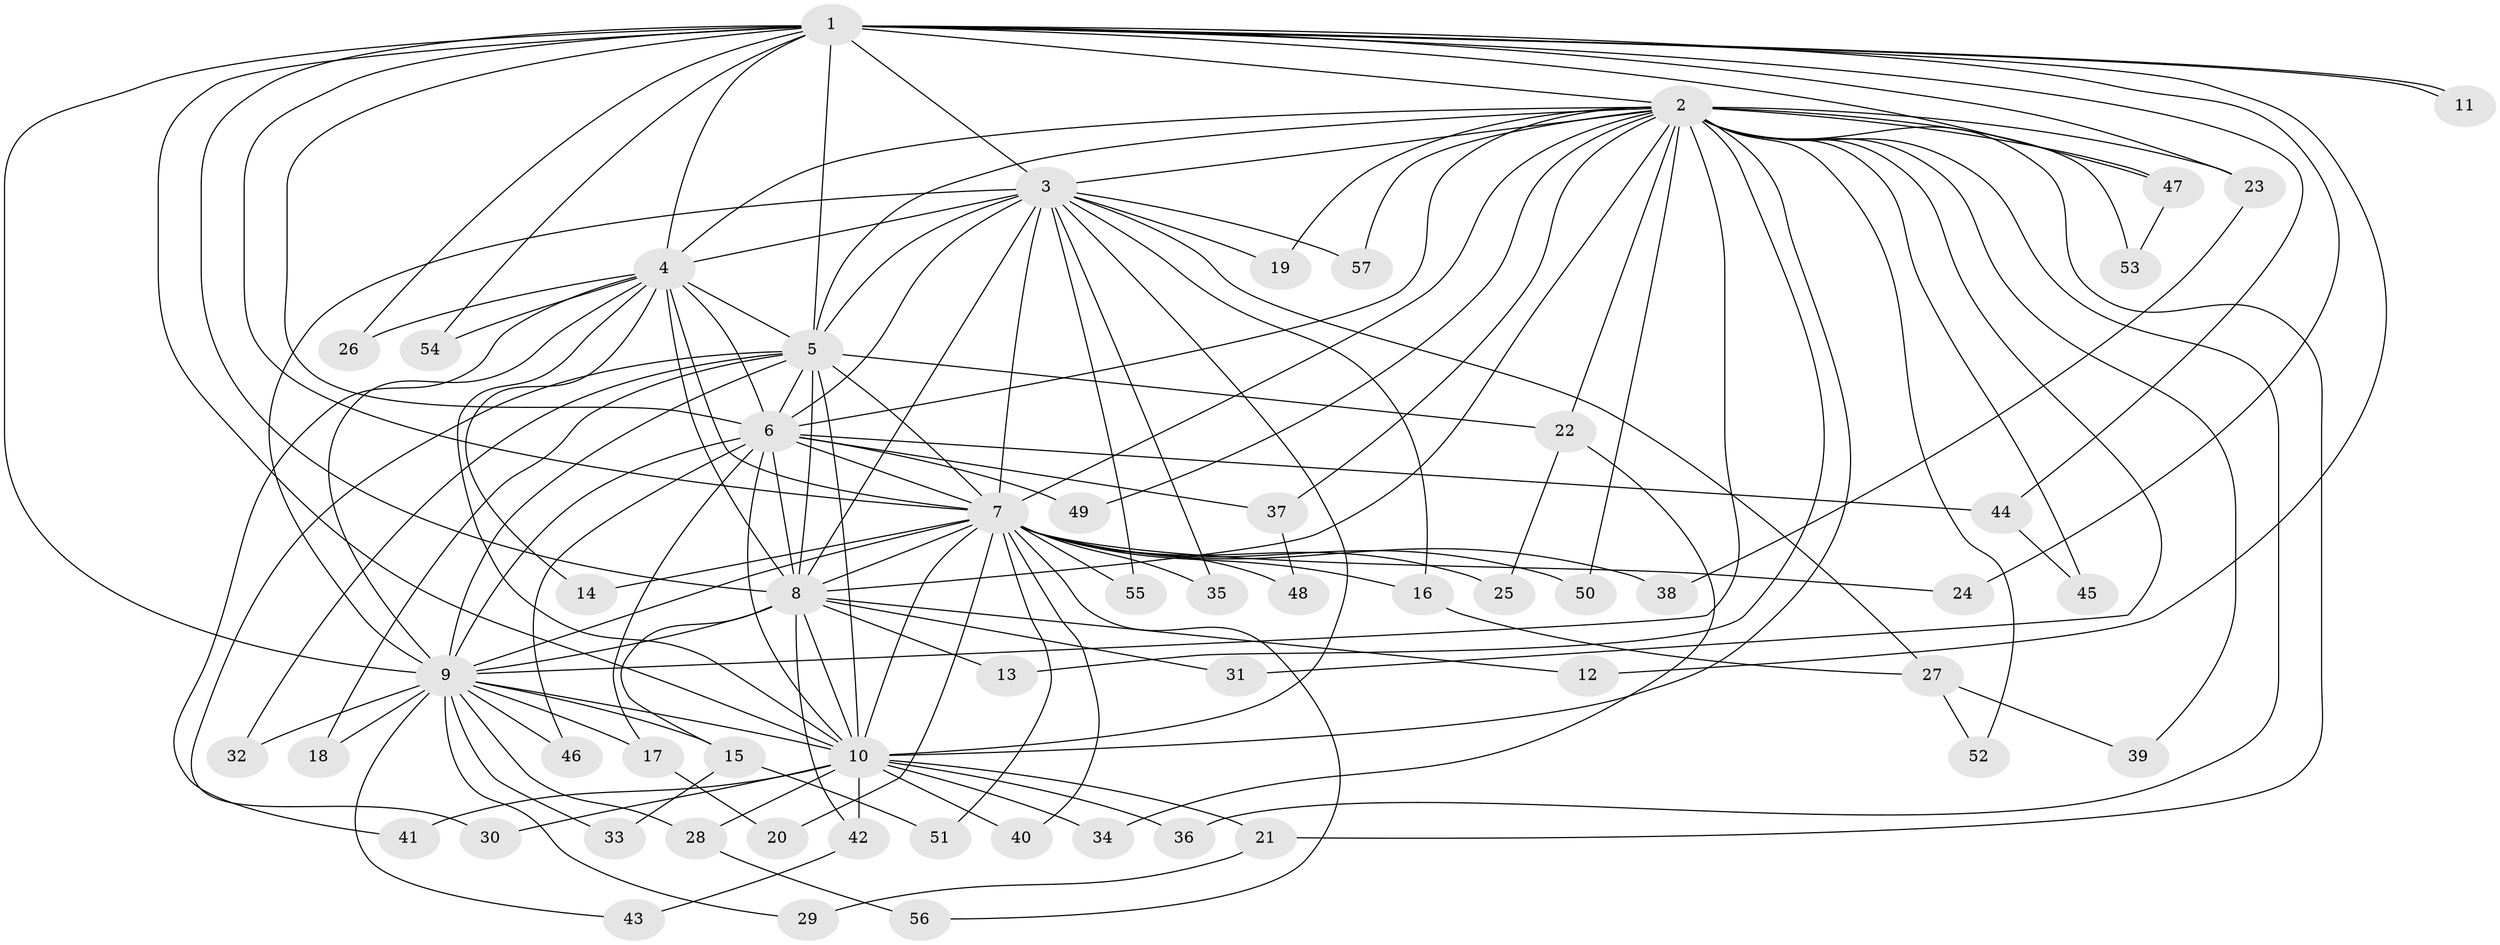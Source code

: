 // coarse degree distribution, {13: 0.05714285714285714, 2: 0.42857142857142855, 19: 0.05714285714285714, 3: 0.22857142857142856, 11: 0.05714285714285714, 4: 0.08571428571428572, 15: 0.02857142857142857, 14: 0.02857142857142857, 1: 0.02857142857142857}
// Generated by graph-tools (version 1.1) at 2025/36/03/04/25 23:36:37]
// undirected, 57 vertices, 139 edges
graph export_dot {
  node [color=gray90,style=filled];
  1;
  2;
  3;
  4;
  5;
  6;
  7;
  8;
  9;
  10;
  11;
  12;
  13;
  14;
  15;
  16;
  17;
  18;
  19;
  20;
  21;
  22;
  23;
  24;
  25;
  26;
  27;
  28;
  29;
  30;
  31;
  32;
  33;
  34;
  35;
  36;
  37;
  38;
  39;
  40;
  41;
  42;
  43;
  44;
  45;
  46;
  47;
  48;
  49;
  50;
  51;
  52;
  53;
  54;
  55;
  56;
  57;
  1 -- 2;
  1 -- 3;
  1 -- 4;
  1 -- 5;
  1 -- 6;
  1 -- 7;
  1 -- 8;
  1 -- 9;
  1 -- 10;
  1 -- 11;
  1 -- 11;
  1 -- 12;
  1 -- 23;
  1 -- 24;
  1 -- 26;
  1 -- 44;
  1 -- 47;
  1 -- 54;
  2 -- 3;
  2 -- 4;
  2 -- 5;
  2 -- 6;
  2 -- 7;
  2 -- 8;
  2 -- 9;
  2 -- 10;
  2 -- 13;
  2 -- 19;
  2 -- 21;
  2 -- 22;
  2 -- 23;
  2 -- 31;
  2 -- 36;
  2 -- 37;
  2 -- 39;
  2 -- 45;
  2 -- 47;
  2 -- 49;
  2 -- 50;
  2 -- 52;
  2 -- 53;
  2 -- 57;
  3 -- 4;
  3 -- 5;
  3 -- 6;
  3 -- 7;
  3 -- 8;
  3 -- 9;
  3 -- 10;
  3 -- 16;
  3 -- 19;
  3 -- 27;
  3 -- 35;
  3 -- 55;
  3 -- 57;
  4 -- 5;
  4 -- 6;
  4 -- 7;
  4 -- 8;
  4 -- 9;
  4 -- 10;
  4 -- 14;
  4 -- 26;
  4 -- 41;
  4 -- 54;
  5 -- 6;
  5 -- 7;
  5 -- 8;
  5 -- 9;
  5 -- 10;
  5 -- 18;
  5 -- 22;
  5 -- 30;
  5 -- 32;
  6 -- 7;
  6 -- 8;
  6 -- 9;
  6 -- 10;
  6 -- 17;
  6 -- 37;
  6 -- 44;
  6 -- 46;
  6 -- 49;
  7 -- 8;
  7 -- 9;
  7 -- 10;
  7 -- 14;
  7 -- 16;
  7 -- 20;
  7 -- 24;
  7 -- 25;
  7 -- 35;
  7 -- 38;
  7 -- 40;
  7 -- 48;
  7 -- 50;
  7 -- 51;
  7 -- 55;
  7 -- 56;
  8 -- 9;
  8 -- 10;
  8 -- 12;
  8 -- 13;
  8 -- 15;
  8 -- 31;
  8 -- 42;
  9 -- 10;
  9 -- 15;
  9 -- 17;
  9 -- 18;
  9 -- 28;
  9 -- 29;
  9 -- 32;
  9 -- 33;
  9 -- 43;
  9 -- 46;
  10 -- 21;
  10 -- 28;
  10 -- 30;
  10 -- 34;
  10 -- 36;
  10 -- 40;
  10 -- 41;
  10 -- 42;
  15 -- 33;
  15 -- 51;
  16 -- 27;
  17 -- 20;
  21 -- 29;
  22 -- 25;
  22 -- 34;
  23 -- 38;
  27 -- 39;
  27 -- 52;
  28 -- 56;
  37 -- 48;
  42 -- 43;
  44 -- 45;
  47 -- 53;
}
